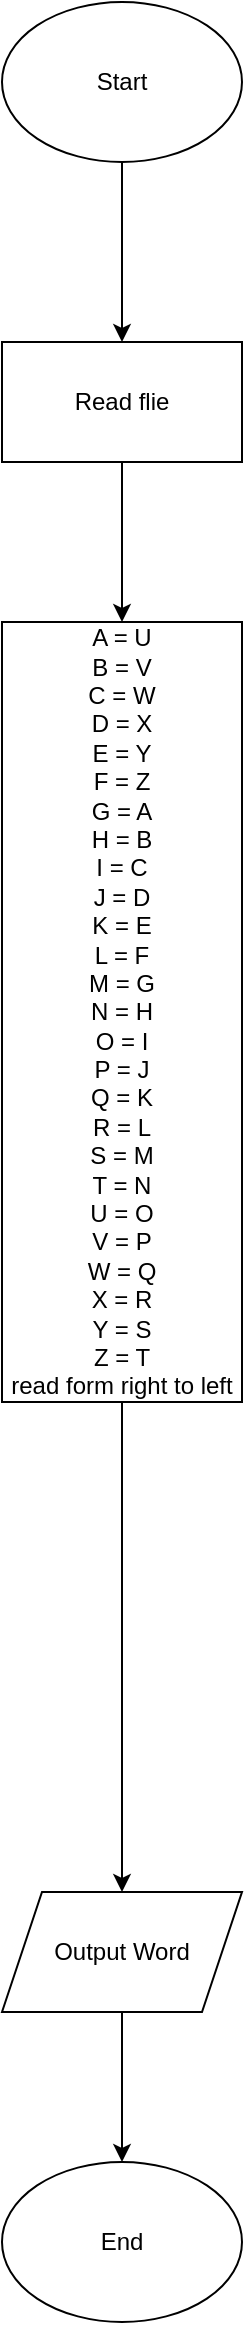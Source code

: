 <mxfile version="25.0.3">
  <diagram name="หน้า-1" id="PMKHTqm85fGWhyKRhXMs">
    <mxGraphModel dx="1050" dy="530" grid="1" gridSize="10" guides="1" tooltips="1" connect="1" arrows="1" fold="1" page="1" pageScale="1" pageWidth="827" pageHeight="1169" math="0" shadow="0">
      <root>
        <mxCell id="0" />
        <mxCell id="1" parent="0" />
        <mxCell id="_HqEb-1ig0JqO6aPxItt-3" value="" style="edgeStyle=orthogonalEdgeStyle;rounded=0;orthogonalLoop=1;jettySize=auto;html=1;" edge="1" parent="1" source="_HqEb-1ig0JqO6aPxItt-1" target="_HqEb-1ig0JqO6aPxItt-2">
          <mxGeometry relative="1" as="geometry" />
        </mxCell>
        <mxCell id="_HqEb-1ig0JqO6aPxItt-1" value="Start" style="ellipse;whiteSpace=wrap;html=1;" vertex="1" parent="1">
          <mxGeometry x="354" y="10" width="120" height="80" as="geometry" />
        </mxCell>
        <mxCell id="_HqEb-1ig0JqO6aPxItt-5" value="" style="edgeStyle=orthogonalEdgeStyle;rounded=0;orthogonalLoop=1;jettySize=auto;html=1;" edge="1" parent="1" source="_HqEb-1ig0JqO6aPxItt-2" target="_HqEb-1ig0JqO6aPxItt-4">
          <mxGeometry relative="1" as="geometry" />
        </mxCell>
        <mxCell id="_HqEb-1ig0JqO6aPxItt-2" value="Read flie" style="whiteSpace=wrap;html=1;" vertex="1" parent="1">
          <mxGeometry x="354" y="180" width="120" height="60" as="geometry" />
        </mxCell>
        <mxCell id="_HqEb-1ig0JqO6aPxItt-7" value="" style="edgeStyle=orthogonalEdgeStyle;rounded=0;orthogonalLoop=1;jettySize=auto;html=1;" edge="1" parent="1" source="_HqEb-1ig0JqO6aPxItt-4" target="_HqEb-1ig0JqO6aPxItt-6">
          <mxGeometry relative="1" as="geometry" />
        </mxCell>
        <mxCell id="_HqEb-1ig0JqO6aPxItt-4" value="A = U&lt;div&gt;B = V&lt;/div&gt;&lt;div&gt;C = W&lt;/div&gt;&lt;div&gt;D = X&lt;/div&gt;&lt;div&gt;E = Y&lt;/div&gt;&lt;div&gt;F = Z&lt;/div&gt;&lt;div&gt;G = A&lt;/div&gt;&lt;div&gt;H = B&lt;/div&gt;&lt;div&gt;I = C&lt;/div&gt;&lt;div&gt;J = D&lt;/div&gt;&lt;div&gt;K = E&lt;/div&gt;&lt;div&gt;L = F&lt;/div&gt;&lt;div&gt;M = G&lt;/div&gt;&lt;div&gt;N = H&lt;/div&gt;&lt;div&gt;O = I&lt;/div&gt;&lt;div&gt;P = J&lt;/div&gt;&lt;div&gt;Q = K&lt;/div&gt;&lt;div&gt;R = L&lt;/div&gt;&lt;div&gt;S = M&lt;/div&gt;&lt;div&gt;T = N&lt;/div&gt;&lt;div&gt;U = O&lt;/div&gt;&lt;div&gt;V = P&lt;/div&gt;&lt;div&gt;W = Q&lt;/div&gt;&lt;div&gt;X = R&lt;/div&gt;&lt;div&gt;Y = S&lt;/div&gt;&lt;div&gt;Z = T&lt;/div&gt;&lt;div&gt;read form right to left&lt;/div&gt;" style="whiteSpace=wrap;html=1;" vertex="1" parent="1">
          <mxGeometry x="354" y="320" width="120" height="390" as="geometry" />
        </mxCell>
        <mxCell id="_HqEb-1ig0JqO6aPxItt-10" value="" style="edgeStyle=orthogonalEdgeStyle;rounded=0;orthogonalLoop=1;jettySize=auto;html=1;entryX=0.5;entryY=0;entryDx=0;entryDy=0;" edge="1" parent="1" source="_HqEb-1ig0JqO6aPxItt-6" target="_HqEb-1ig0JqO6aPxItt-11">
          <mxGeometry relative="1" as="geometry">
            <mxPoint x="414" y="1095" as="targetPoint" />
          </mxGeometry>
        </mxCell>
        <mxCell id="_HqEb-1ig0JqO6aPxItt-6" value="Output Word" style="shape=parallelogram;perimeter=parallelogramPerimeter;whiteSpace=wrap;html=1;fixedSize=1;" vertex="1" parent="1">
          <mxGeometry x="354" y="955" width="120" height="60" as="geometry" />
        </mxCell>
        <mxCell id="_HqEb-1ig0JqO6aPxItt-11" value="End" style="ellipse;whiteSpace=wrap;html=1;" vertex="1" parent="1">
          <mxGeometry x="354" y="1090" width="120" height="80" as="geometry" />
        </mxCell>
      </root>
    </mxGraphModel>
  </diagram>
</mxfile>
